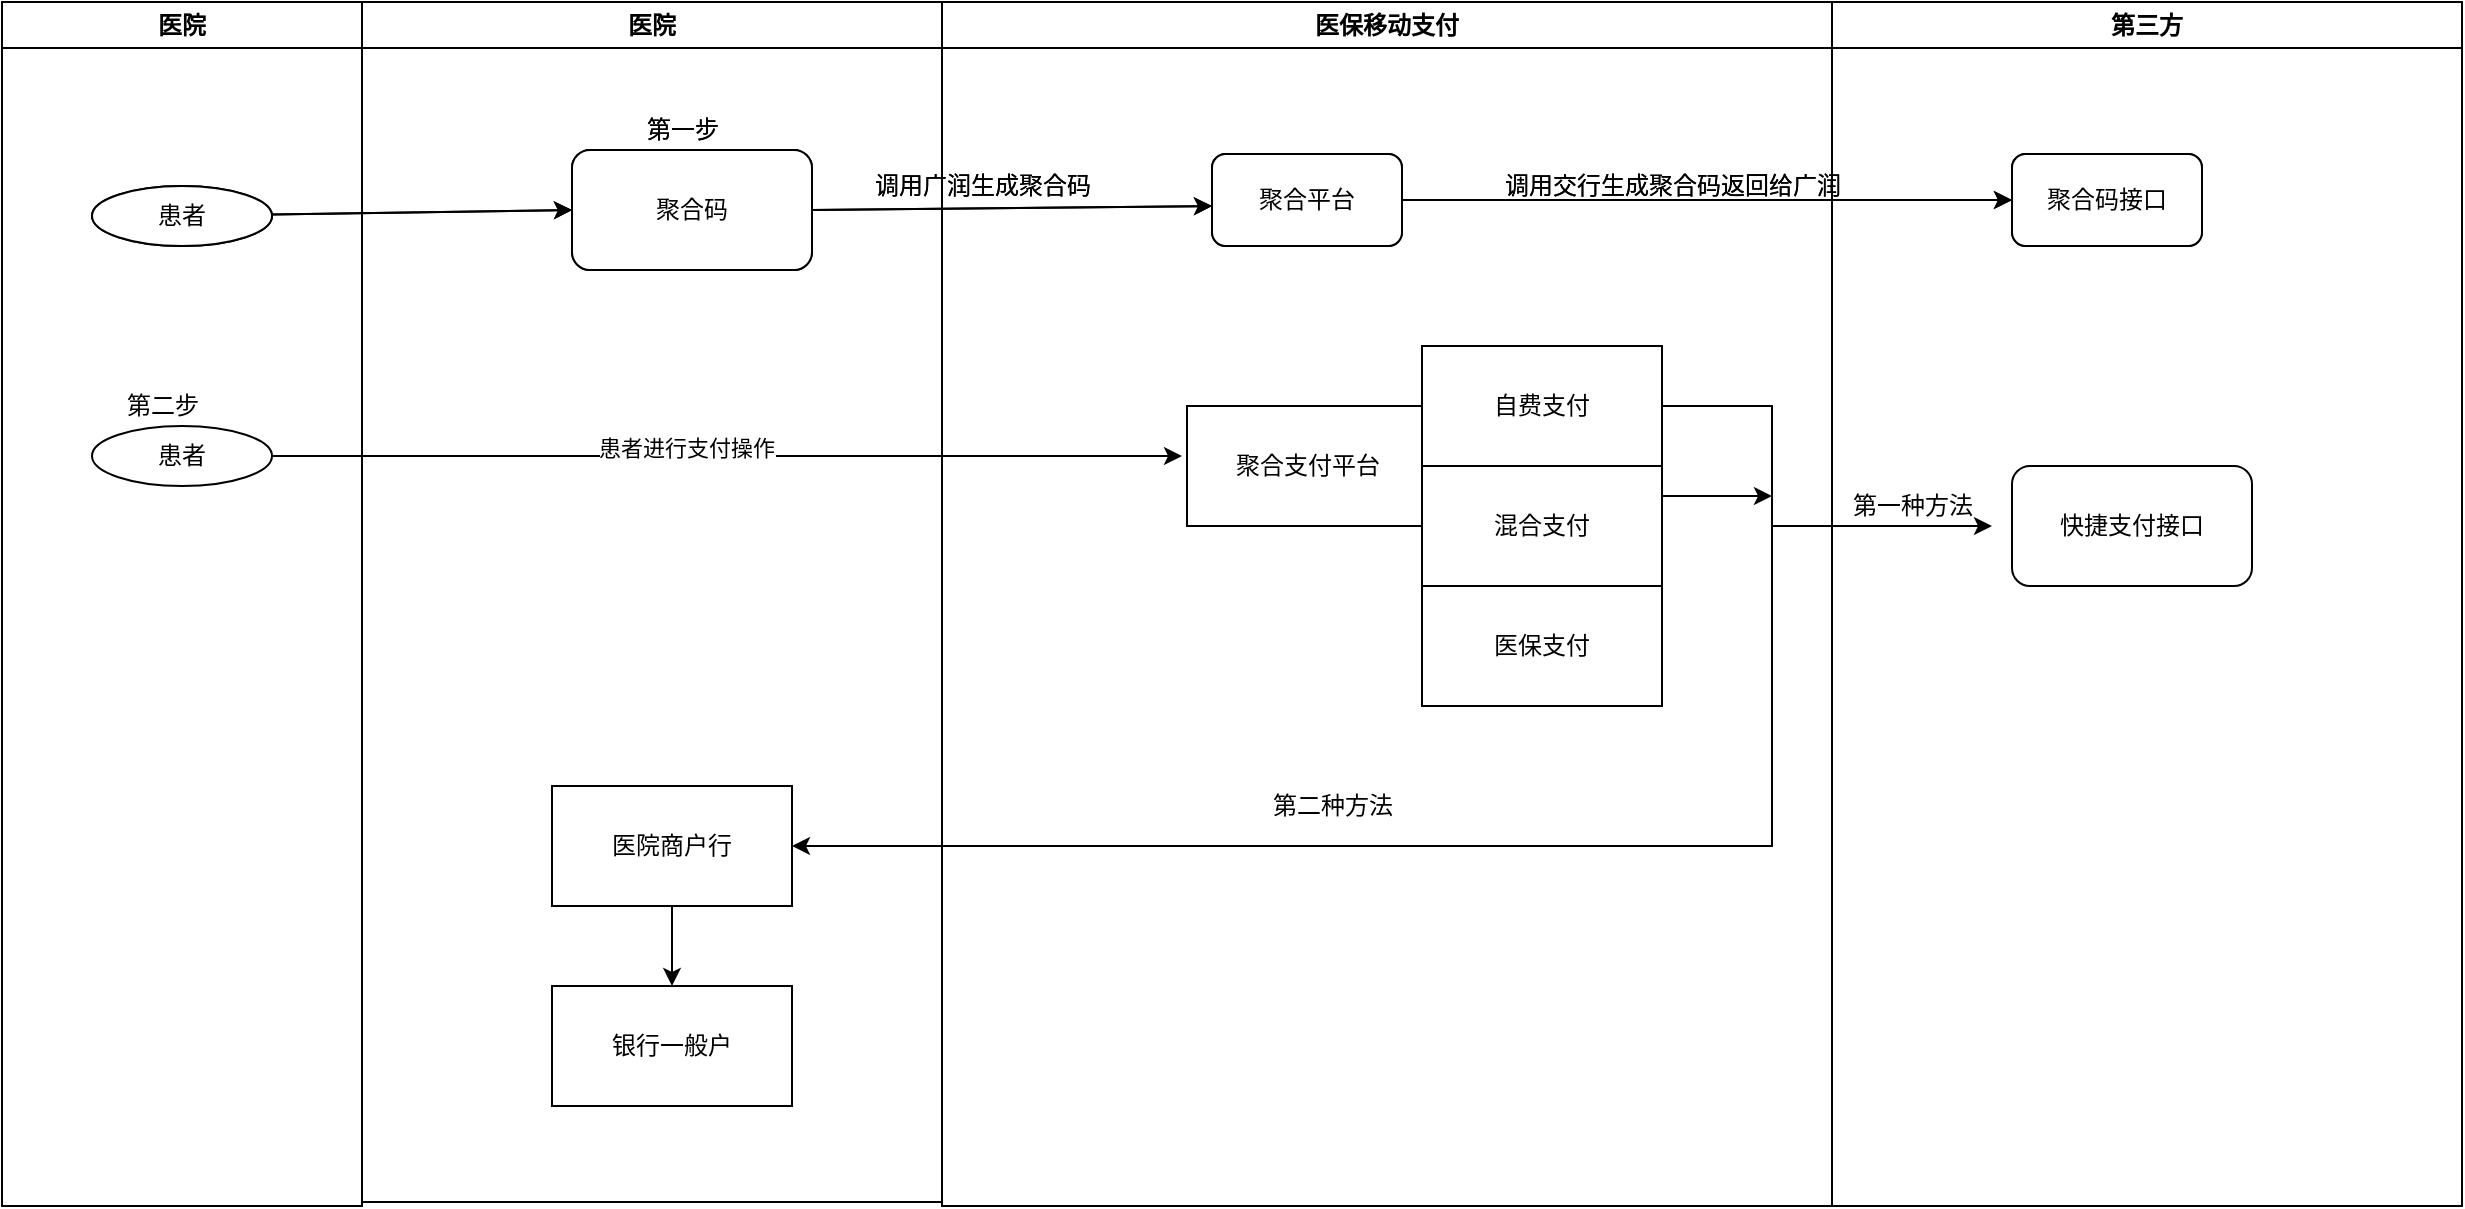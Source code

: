 <mxfile version="15.8.6" type="github">
  <diagram name="Page-1" id="e7e014a7-5840-1c2e-5031-d8a46d1fe8dd">
    <mxGraphModel dx="2591" dy="706" grid="1" gridSize="10" guides="1" tooltips="1" connect="1" arrows="1" fold="1" page="1" pageScale="1" pageWidth="1169" pageHeight="826" background="#ffffff" math="0" shadow="0">
      <root>
        <mxCell id="0" />
        <mxCell id="1" parent="0" />
        <mxCell id="VFODcZ8JSwoLVpJ5h68R-8" value="广润科技" style="swimlane;whiteSpace=wrap" parent="1" vertex="1">
          <mxGeometry x="910" y="128" width="315" height="602" as="geometry">
            <mxRectangle x="910" y="128" width="80" height="23" as="alternateBounds" />
          </mxGeometry>
        </mxCell>
        <mxCell id="VFODcZ8JSwoLVpJ5h68R-9" value="" style="endArrow=classic;html=1;strokeColor=#FF0000;fontColor=#FFFFFF;exitX=0.5;exitY=1;exitDx=0;exitDy=0;entryX=0.5;entryY=0;entryDx=0;entryDy=0;strokeWidth=2;" parent="VFODcZ8JSwoLVpJ5h68R-8" edge="1">
          <mxGeometry width="50" height="50" relative="1" as="geometry">
            <mxPoint x="120" y="171" as="sourcePoint" />
            <mxPoint x="120" y="171" as="targetPoint" />
            <Array as="points" />
          </mxGeometry>
        </mxCell>
        <mxCell id="DpPIe5LsrQuxPPb24lTz-1" value="医院" style="swimlane;whiteSpace=wrap;startSize=23;" parent="1" vertex="1">
          <mxGeometry x="175" y="128" width="290" height="600" as="geometry" />
        </mxCell>
        <mxCell id="xOAtnNTPI9Kn5_C6s09A-5" value="聚合码" style="rounded=1;whiteSpace=wrap;html=1;" parent="DpPIe5LsrQuxPPb24lTz-1" vertex="1">
          <mxGeometry x="105" y="74" width="120" height="60" as="geometry" />
        </mxCell>
        <mxCell id="xOAtnNTPI9Kn5_C6s09A-9" value="第一步" style="text;html=1;align=center;verticalAlign=middle;resizable=0;points=[];autosize=1;strokeColor=none;fillColor=none;" parent="DpPIe5LsrQuxPPb24lTz-1" vertex="1">
          <mxGeometry x="135" y="54" width="50" height="20" as="geometry" />
        </mxCell>
        <mxCell id="xOAtnNTPI9Kn5_C6s09A-18" value="" style="endArrow=classic;html=1;rounded=0;exitX=1;exitY=0.5;exitDx=0;exitDy=0;" parent="DpPIe5LsrQuxPPb24lTz-1" source="xOAtnNTPI9Kn5_C6s09A-5" edge="1">
          <mxGeometry width="50" height="50" relative="1" as="geometry">
            <mxPoint x="225" y="142" as="sourcePoint" />
            <mxPoint x="425" y="102" as="targetPoint" />
          </mxGeometry>
        </mxCell>
        <mxCell id="DpPIe5LsrQuxPPb24lTz-6" value="交行" style="swimlane;whiteSpace=wrap" parent="1" vertex="1">
          <mxGeometry x="910" y="128" width="315" height="602" as="geometry">
            <mxRectangle x="910" y="128" width="80" height="23" as="alternateBounds" />
          </mxGeometry>
        </mxCell>
        <mxCell id="DpPIe5LsrQuxPPb24lTz-7" value="" style="endArrow=classic;html=1;strokeColor=#FF0000;fontColor=#FFFFFF;exitX=0.5;exitY=1;exitDx=0;exitDy=0;entryX=0.5;entryY=0;entryDx=0;entryDy=0;strokeWidth=2;" parent="DpPIe5LsrQuxPPb24lTz-6" edge="1">
          <mxGeometry width="50" height="50" relative="1" as="geometry">
            <mxPoint x="120" y="171" as="sourcePoint" />
            <mxPoint x="120" y="171" as="targetPoint" />
            <Array as="points" />
          </mxGeometry>
        </mxCell>
        <mxCell id="xOAtnNTPI9Kn5_C6s09A-8" value="聚合码接口" style="rounded=1;whiteSpace=wrap;html=1;" parent="DpPIe5LsrQuxPPb24lTz-6" vertex="1">
          <mxGeometry x="90" y="76" width="95" height="46" as="geometry" />
        </mxCell>
        <mxCell id="DpPIe5LsrQuxPPb24lTz-14" value="广润" style="swimlane;whiteSpace=wrap;startSize=23;" parent="1" vertex="1">
          <mxGeometry x="465" y="128" width="445" height="602" as="geometry">
            <mxRectangle x="465" y="128" width="150" height="23" as="alternateBounds" />
          </mxGeometry>
        </mxCell>
        <mxCell id="xOAtnNTPI9Kn5_C6s09A-7" value="聚合平台" style="rounded=1;whiteSpace=wrap;html=1;" parent="DpPIe5LsrQuxPPb24lTz-14" vertex="1">
          <mxGeometry x="135" y="76" width="95" height="46" as="geometry" />
        </mxCell>
        <mxCell id="xOAtnNTPI9Kn5_C6s09A-19" value="调用广润生成聚合码" style="text;html=1;align=center;verticalAlign=middle;resizable=0;points=[];autosize=1;strokeColor=none;fillColor=none;" parent="DpPIe5LsrQuxPPb24lTz-14" vertex="1">
          <mxGeometry x="-40" y="82" width="120" height="20" as="geometry" />
        </mxCell>
        <mxCell id="xOAtnNTPI9Kn5_C6s09A-22" value="聚合支付平台" style="whiteSpace=wrap;html=1;" parent="DpPIe5LsrQuxPPb24lTz-14" vertex="1">
          <mxGeometry x="122.5" y="202" width="120" height="60" as="geometry" />
        </mxCell>
        <mxCell id="xOAtnNTPI9Kn5_C6s09A-10" value="医院" style="swimlane;whiteSpace=wrap;startSize=23;" parent="1" vertex="1">
          <mxGeometry x="-5" y="128" width="180" height="602" as="geometry" />
        </mxCell>
        <mxCell id="xOAtnNTPI9Kn5_C6s09A-13" value="患者" style="ellipse;whiteSpace=wrap;html=1;" parent="xOAtnNTPI9Kn5_C6s09A-10" vertex="1">
          <mxGeometry x="45" y="92" width="90" height="30" as="geometry" />
        </mxCell>
        <mxCell id="xOAtnNTPI9Kn5_C6s09A-14" value="" style="endArrow=classic;html=1;rounded=0;entryX=0;entryY=0.5;entryDx=0;entryDy=0;entryPerimeter=0;" parent="1" source="xOAtnNTPI9Kn5_C6s09A-13" target="xOAtnNTPI9Kn5_C6s09A-5" edge="1">
          <mxGeometry width="50" height="50" relative="1" as="geometry">
            <mxPoint x="140" y="147" as="sourcePoint" />
            <mxPoint x="270" y="232" as="targetPoint" />
          </mxGeometry>
        </mxCell>
        <mxCell id="xOAtnNTPI9Kn5_C6s09A-20" value="" style="endArrow=classic;html=1;rounded=0;entryX=0;entryY=0.5;entryDx=0;entryDy=0;exitX=1;exitY=0.5;exitDx=0;exitDy=0;" parent="1" source="xOAtnNTPI9Kn5_C6s09A-7" target="xOAtnNTPI9Kn5_C6s09A-8" edge="1">
          <mxGeometry width="50" height="50" relative="1" as="geometry">
            <mxPoint x="700" y="270" as="sourcePoint" />
            <mxPoint x="750" y="220" as="targetPoint" />
          </mxGeometry>
        </mxCell>
        <mxCell id="xOAtnNTPI9Kn5_C6s09A-21" value="调用交行生成聚合码返回给广润" style="text;html=1;align=center;verticalAlign=middle;resizable=0;points=[];autosize=1;strokeColor=none;fillColor=none;" parent="1" vertex="1">
          <mxGeometry x="740" y="210" width="180" height="20" as="geometry" />
        </mxCell>
        <mxCell id="1GPpCNet4toCEd_BQFfY-1" value="广润科技" style="swimlane;whiteSpace=wrap" parent="1" vertex="1">
          <mxGeometry x="910" y="128" width="315" height="602" as="geometry">
            <mxRectangle x="910" y="128" width="80" height="23" as="alternateBounds" />
          </mxGeometry>
        </mxCell>
        <mxCell id="1GPpCNet4toCEd_BQFfY-2" value="" style="endArrow=classic;html=1;strokeColor=#FF0000;fontColor=#FFFFFF;exitX=0.5;exitY=1;exitDx=0;exitDy=0;entryX=0.5;entryY=0;entryDx=0;entryDy=0;strokeWidth=2;" parent="1GPpCNet4toCEd_BQFfY-1" edge="1">
          <mxGeometry width="50" height="50" relative="1" as="geometry">
            <mxPoint x="120" y="171" as="sourcePoint" />
            <mxPoint x="120" y="171" as="targetPoint" />
            <Array as="points" />
          </mxGeometry>
        </mxCell>
        <mxCell id="1GPpCNet4toCEd_BQFfY-3" value="医院" style="swimlane;whiteSpace=wrap;startSize=23;" parent="1" vertex="1">
          <mxGeometry x="175" y="128" width="290" height="600" as="geometry" />
        </mxCell>
        <mxCell id="1GPpCNet4toCEd_BQFfY-4" value="聚合码" style="rounded=1;whiteSpace=wrap;html=1;" parent="1GPpCNet4toCEd_BQFfY-3" vertex="1">
          <mxGeometry x="105" y="74" width="120" height="60" as="geometry" />
        </mxCell>
        <mxCell id="1GPpCNet4toCEd_BQFfY-5" value="第一步" style="text;html=1;align=center;verticalAlign=middle;resizable=0;points=[];autosize=1;strokeColor=none;fillColor=none;" parent="1GPpCNet4toCEd_BQFfY-3" vertex="1">
          <mxGeometry x="135" y="54" width="50" height="20" as="geometry" />
        </mxCell>
        <mxCell id="1GPpCNet4toCEd_BQFfY-6" value="" style="endArrow=classic;html=1;rounded=0;exitX=1;exitY=0.5;exitDx=0;exitDy=0;" parent="1GPpCNet4toCEd_BQFfY-3" source="1GPpCNet4toCEd_BQFfY-4" edge="1">
          <mxGeometry width="50" height="50" relative="1" as="geometry">
            <mxPoint x="225" y="142" as="sourcePoint" />
            <mxPoint x="425" y="102" as="targetPoint" />
          </mxGeometry>
        </mxCell>
        <mxCell id="1GPpCNet4toCEd_BQFfY-7" value="医院商户行" style="whiteSpace=wrap;html=1;" parent="1GPpCNet4toCEd_BQFfY-3" vertex="1">
          <mxGeometry x="95" y="392" width="120" height="60" as="geometry" />
        </mxCell>
        <mxCell id="1GPpCNet4toCEd_BQFfY-8" value="银行一般户" style="whiteSpace=wrap;html=1;" parent="1GPpCNet4toCEd_BQFfY-3" vertex="1">
          <mxGeometry x="95" y="492" width="120" height="60" as="geometry" />
        </mxCell>
        <mxCell id="1GPpCNet4toCEd_BQFfY-9" value="" style="endArrow=classic;html=1;rounded=0;exitX=0.5;exitY=1;exitDx=0;exitDy=0;entryX=0.5;entryY=0;entryDx=0;entryDy=0;" parent="1GPpCNet4toCEd_BQFfY-3" source="1GPpCNet4toCEd_BQFfY-7" target="1GPpCNet4toCEd_BQFfY-8" edge="1">
          <mxGeometry width="50" height="50" relative="1" as="geometry">
            <mxPoint x="145" y="532" as="sourcePoint" />
            <mxPoint x="195" y="482" as="targetPoint" />
          </mxGeometry>
        </mxCell>
        <mxCell id="1GPpCNet4toCEd_BQFfY-10" value="第三方" style="swimlane;whiteSpace=wrap" parent="1" vertex="1">
          <mxGeometry x="910" y="128" width="315" height="602" as="geometry">
            <mxRectangle x="910" y="128" width="80" height="23" as="alternateBounds" />
          </mxGeometry>
        </mxCell>
        <mxCell id="1GPpCNet4toCEd_BQFfY-11" value="" style="endArrow=classic;html=1;strokeColor=#FF0000;fontColor=#FFFFFF;exitX=0.5;exitY=1;exitDx=0;exitDy=0;entryX=0.5;entryY=0;entryDx=0;entryDy=0;strokeWidth=2;" parent="1GPpCNet4toCEd_BQFfY-10" edge="1">
          <mxGeometry width="50" height="50" relative="1" as="geometry">
            <mxPoint x="120" y="171" as="sourcePoint" />
            <mxPoint x="120" y="171" as="targetPoint" />
            <Array as="points" />
          </mxGeometry>
        </mxCell>
        <mxCell id="1GPpCNet4toCEd_BQFfY-12" value="聚合码接口" style="rounded=1;whiteSpace=wrap;html=1;" parent="1GPpCNet4toCEd_BQFfY-10" vertex="1">
          <mxGeometry x="90" y="76" width="95" height="46" as="geometry" />
        </mxCell>
        <mxCell id="1GPpCNet4toCEd_BQFfY-33" value="快捷支付接口" style="rounded=1;whiteSpace=wrap;html=1;" parent="1GPpCNet4toCEd_BQFfY-10" vertex="1">
          <mxGeometry x="90" y="232" width="120" height="60" as="geometry" />
        </mxCell>
        <mxCell id="1GPpCNet4toCEd_BQFfY-36" value="第一种方法" style="text;html=1;align=center;verticalAlign=middle;resizable=0;points=[];autosize=1;strokeColor=none;fillColor=none;" parent="1GPpCNet4toCEd_BQFfY-10" vertex="1">
          <mxGeometry y="242" width="80" height="20" as="geometry" />
        </mxCell>
        <mxCell id="1GPpCNet4toCEd_BQFfY-13" value="医保移动支付" style="swimlane;whiteSpace=wrap;startSize=23;" parent="1" vertex="1">
          <mxGeometry x="465" y="128" width="445" height="602" as="geometry">
            <mxRectangle x="465" y="128" width="150" height="23" as="alternateBounds" />
          </mxGeometry>
        </mxCell>
        <mxCell id="1GPpCNet4toCEd_BQFfY-14" value="聚合平台" style="rounded=1;whiteSpace=wrap;html=1;" parent="1GPpCNet4toCEd_BQFfY-13" vertex="1">
          <mxGeometry x="135" y="76" width="95" height="46" as="geometry" />
        </mxCell>
        <mxCell id="1GPpCNet4toCEd_BQFfY-15" value="调用广润生成聚合码" style="text;html=1;align=center;verticalAlign=middle;resizable=0;points=[];autosize=1;strokeColor=none;fillColor=none;" parent="1GPpCNet4toCEd_BQFfY-13" vertex="1">
          <mxGeometry x="-40" y="82" width="120" height="20" as="geometry" />
        </mxCell>
        <mxCell id="1GPpCNet4toCEd_BQFfY-17" value="自费支付" style="whiteSpace=wrap;html=1;" parent="1GPpCNet4toCEd_BQFfY-13" vertex="1">
          <mxGeometry x="240" y="172" width="120" height="60" as="geometry" />
        </mxCell>
        <mxCell id="1GPpCNet4toCEd_BQFfY-18" value="混合支付" style="whiteSpace=wrap;html=1;" parent="1GPpCNet4toCEd_BQFfY-13" vertex="1">
          <mxGeometry x="240" y="232" width="120" height="60" as="geometry" />
        </mxCell>
        <mxCell id="1GPpCNet4toCEd_BQFfY-19" value="医保支付" style="whiteSpace=wrap;html=1;" parent="1GPpCNet4toCEd_BQFfY-13" vertex="1">
          <mxGeometry x="240" y="292" width="120" height="60" as="geometry" />
        </mxCell>
        <mxCell id="1GPpCNet4toCEd_BQFfY-20" value="" style="endArrow=classic;html=1;rounded=0;exitX=1;exitY=0.25;exitDx=0;exitDy=0;" parent="1GPpCNet4toCEd_BQFfY-13" source="1GPpCNet4toCEd_BQFfY-18" edge="1">
          <mxGeometry width="50" height="50" relative="1" as="geometry">
            <mxPoint x="355" y="302" as="sourcePoint" />
            <mxPoint x="415" y="247" as="targetPoint" />
          </mxGeometry>
        </mxCell>
        <mxCell id="1GPpCNet4toCEd_BQFfY-21" value="医院" style="swimlane;whiteSpace=wrap;startSize=23;" parent="1" vertex="1">
          <mxGeometry x="-5" y="128" width="180" height="602" as="geometry" />
        </mxCell>
        <mxCell id="1GPpCNet4toCEd_BQFfY-22" value="患者" style="ellipse;whiteSpace=wrap;html=1;" parent="1GPpCNet4toCEd_BQFfY-21" vertex="1">
          <mxGeometry x="45" y="92" width="90" height="30" as="geometry" />
        </mxCell>
        <mxCell id="1GPpCNet4toCEd_BQFfY-24" value="患者" style="ellipse;whiteSpace=wrap;html=1;" parent="1GPpCNet4toCEd_BQFfY-21" vertex="1">
          <mxGeometry x="45" y="212" width="90" height="30" as="geometry" />
        </mxCell>
        <mxCell id="xOAtnNTPI9Kn5_C6s09A-23" value="第二步" style="text;html=1;align=center;verticalAlign=middle;resizable=0;points=[];autosize=1;strokeColor=none;fillColor=none;" parent="1GPpCNet4toCEd_BQFfY-21" vertex="1">
          <mxGeometry x="55" y="192" width="50" height="20" as="geometry" />
        </mxCell>
        <mxCell id="1GPpCNet4toCEd_BQFfY-25" value="" style="endArrow=classic;html=1;rounded=0;entryX=0;entryY=0.5;entryDx=0;entryDy=0;entryPerimeter=0;" parent="1" source="1GPpCNet4toCEd_BQFfY-22" target="1GPpCNet4toCEd_BQFfY-4" edge="1">
          <mxGeometry width="50" height="50" relative="1" as="geometry">
            <mxPoint x="140" y="147" as="sourcePoint" />
            <mxPoint x="270" y="232" as="targetPoint" />
          </mxGeometry>
        </mxCell>
        <mxCell id="1GPpCNet4toCEd_BQFfY-26" value="" style="endArrow=classic;html=1;rounded=0;entryX=0;entryY=0.5;entryDx=0;entryDy=0;exitX=1;exitY=0.5;exitDx=0;exitDy=0;" parent="1" source="1GPpCNet4toCEd_BQFfY-14" target="1GPpCNet4toCEd_BQFfY-12" edge="1">
          <mxGeometry width="50" height="50" relative="1" as="geometry">
            <mxPoint x="700" y="270" as="sourcePoint" />
            <mxPoint x="750" y="220" as="targetPoint" />
          </mxGeometry>
        </mxCell>
        <mxCell id="1GPpCNet4toCEd_BQFfY-27" value="调用交行生成聚合码返回给广润" style="text;html=1;align=center;verticalAlign=middle;resizable=0;points=[];autosize=1;strokeColor=none;fillColor=none;" parent="1" vertex="1">
          <mxGeometry x="740" y="210" width="180" height="20" as="geometry" />
        </mxCell>
        <mxCell id="1GPpCNet4toCEd_BQFfY-28" value="" style="endArrow=classic;html=1;rounded=0;entryX=0;entryY=0.5;entryDx=0;entryDy=0;exitX=1;exitY=0.5;exitDx=0;exitDy=0;" parent="1" source="1GPpCNet4toCEd_BQFfY-24" edge="1">
          <mxGeometry width="50" height="50" relative="1" as="geometry">
            <mxPoint x="130" y="400" as="sourcePoint" />
            <mxPoint x="585" y="355" as="targetPoint" />
          </mxGeometry>
        </mxCell>
        <mxCell id="1GPpCNet4toCEd_BQFfY-29" value="患者进行支付操作" style="edgeLabel;html=1;align=center;verticalAlign=middle;resizable=0;points=[];" parent="1GPpCNet4toCEd_BQFfY-28" vertex="1" connectable="0">
          <mxGeometry x="-0.09" y="4" relative="1" as="geometry">
            <mxPoint as="offset" />
          </mxGeometry>
        </mxCell>
        <mxCell id="1GPpCNet4toCEd_BQFfY-30" value="" style="endArrow=classic;html=1;rounded=0;exitX=1;exitY=0.5;exitDx=0;exitDy=0;entryX=1;entryY=0.5;entryDx=0;entryDy=0;" parent="1" source="1GPpCNet4toCEd_BQFfY-17" target="1GPpCNet4toCEd_BQFfY-7" edge="1">
          <mxGeometry width="50" height="50" relative="1" as="geometry">
            <mxPoint x="780" y="430" as="sourcePoint" />
            <mxPoint x="820" y="650" as="targetPoint" />
            <Array as="points">
              <mxPoint x="880" y="330" />
              <mxPoint x="880" y="550" />
            </Array>
          </mxGeometry>
        </mxCell>
        <mxCell id="1GPpCNet4toCEd_BQFfY-31" value="第二种方法" style="text;html=1;align=center;verticalAlign=middle;resizable=0;points=[];autosize=1;strokeColor=none;fillColor=none;" parent="1" vertex="1">
          <mxGeometry x="620" y="520" width="80" height="20" as="geometry" />
        </mxCell>
        <mxCell id="1GPpCNet4toCEd_BQFfY-35" value="" style="endArrow=classic;html=1;rounded=0;" parent="1" edge="1">
          <mxGeometry width="50" height="50" relative="1" as="geometry">
            <mxPoint x="880" y="390" as="sourcePoint" />
            <mxPoint x="990" y="390" as="targetPoint" />
          </mxGeometry>
        </mxCell>
      </root>
    </mxGraphModel>
  </diagram>
</mxfile>
